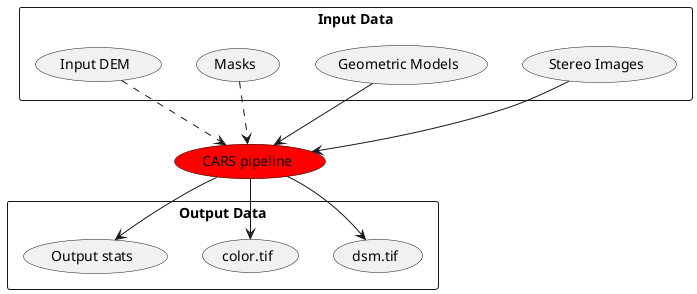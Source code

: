 @startuml 

rectangle "Input Data" {
(Stereo Images) as img
(Geometric Models) as geom
(Masks) as masks
(Input DEM) as dem
}
(CARS pipeline) as cars #red
rectangle "Output Data" {
(dsm.tif) as dsm
(color.tif) as color
(Output stats) as output_stats
}

img --> cars
geom --> cars
masks ..> cars
dem ..> cars
cars --> dsm
cars --> color
cars --> output_stats

@enduml
